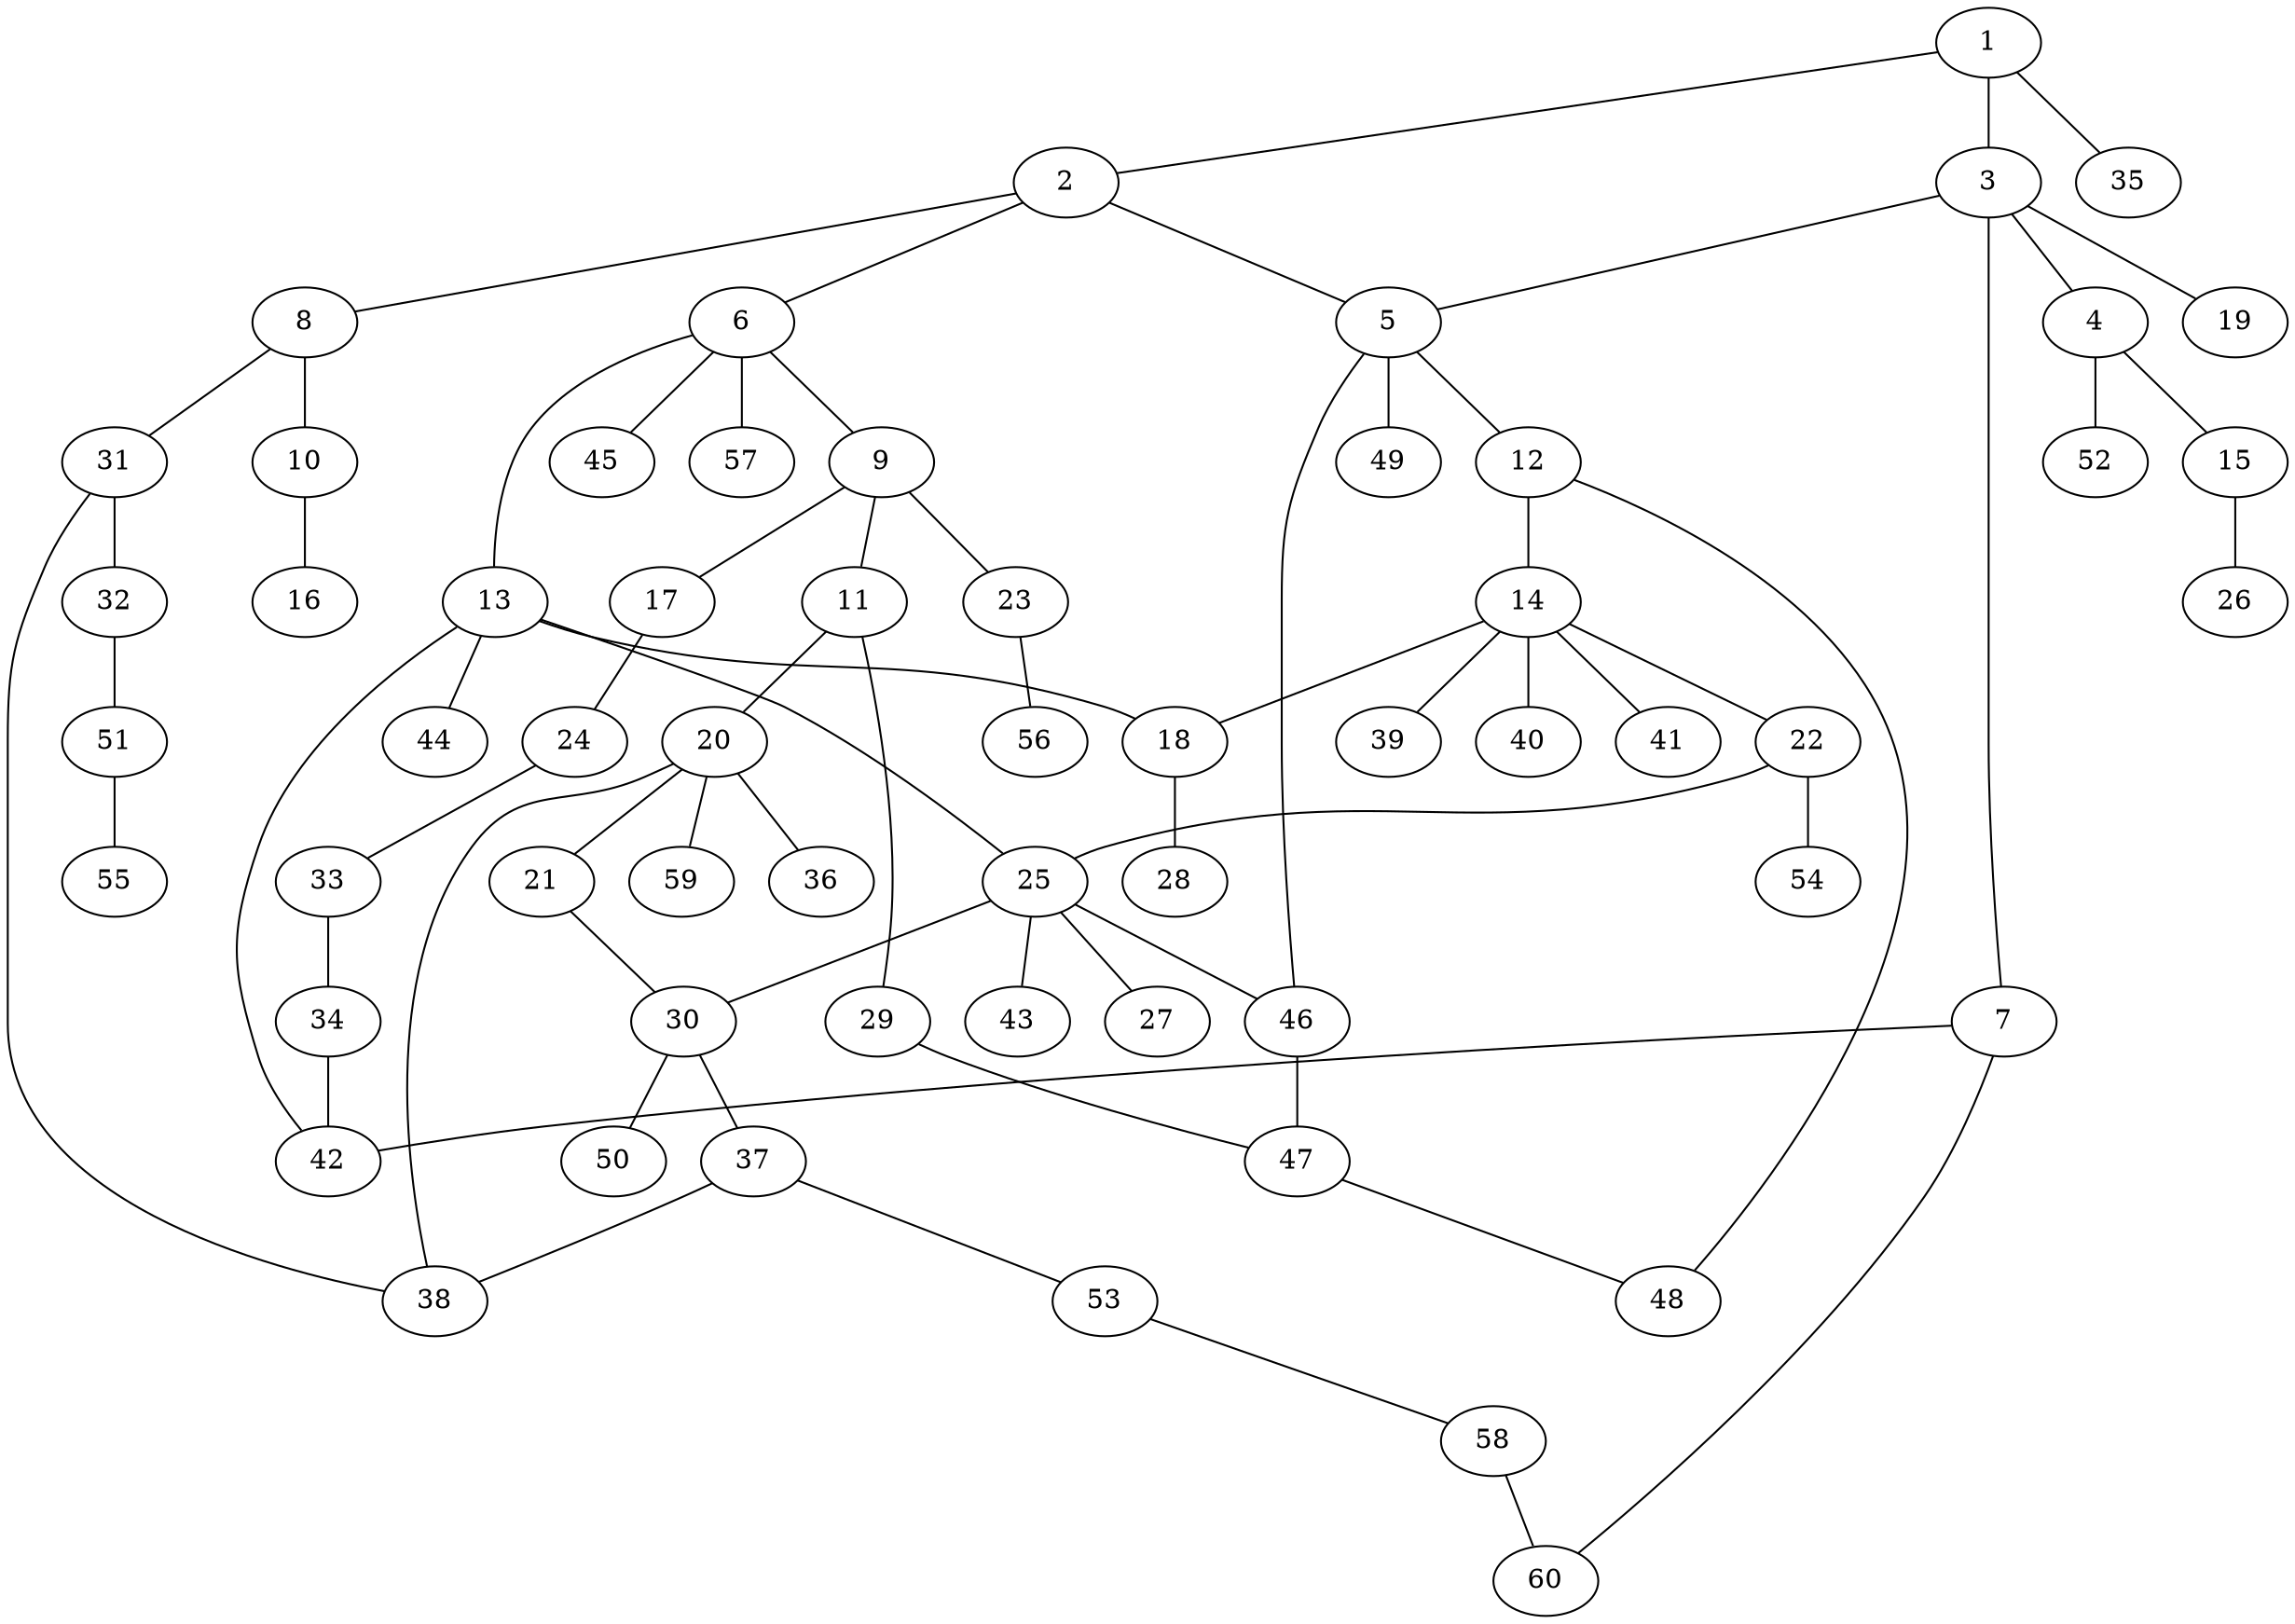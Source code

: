 graph graphname {1--2
1--3
1--35
2--5
2--6
2--8
3--4
3--5
3--7
3--19
4--15
4--52
5--12
5--46
5--49
6--9
6--13
6--45
6--57
7--42
7--60
8--10
8--31
9--11
9--17
9--23
10--16
11--20
11--29
12--14
12--48
13--18
13--25
13--42
13--44
14--18
14--22
14--39
14--40
14--41
15--26
17--24
18--28
20--21
20--36
20--38
20--59
21--30
22--25
22--54
23--56
24--33
25--27
25--30
25--43
25--46
29--47
30--37
30--50
31--32
31--38
32--51
33--34
34--42
37--38
37--53
46--47
47--48
51--55
53--58
58--60
}